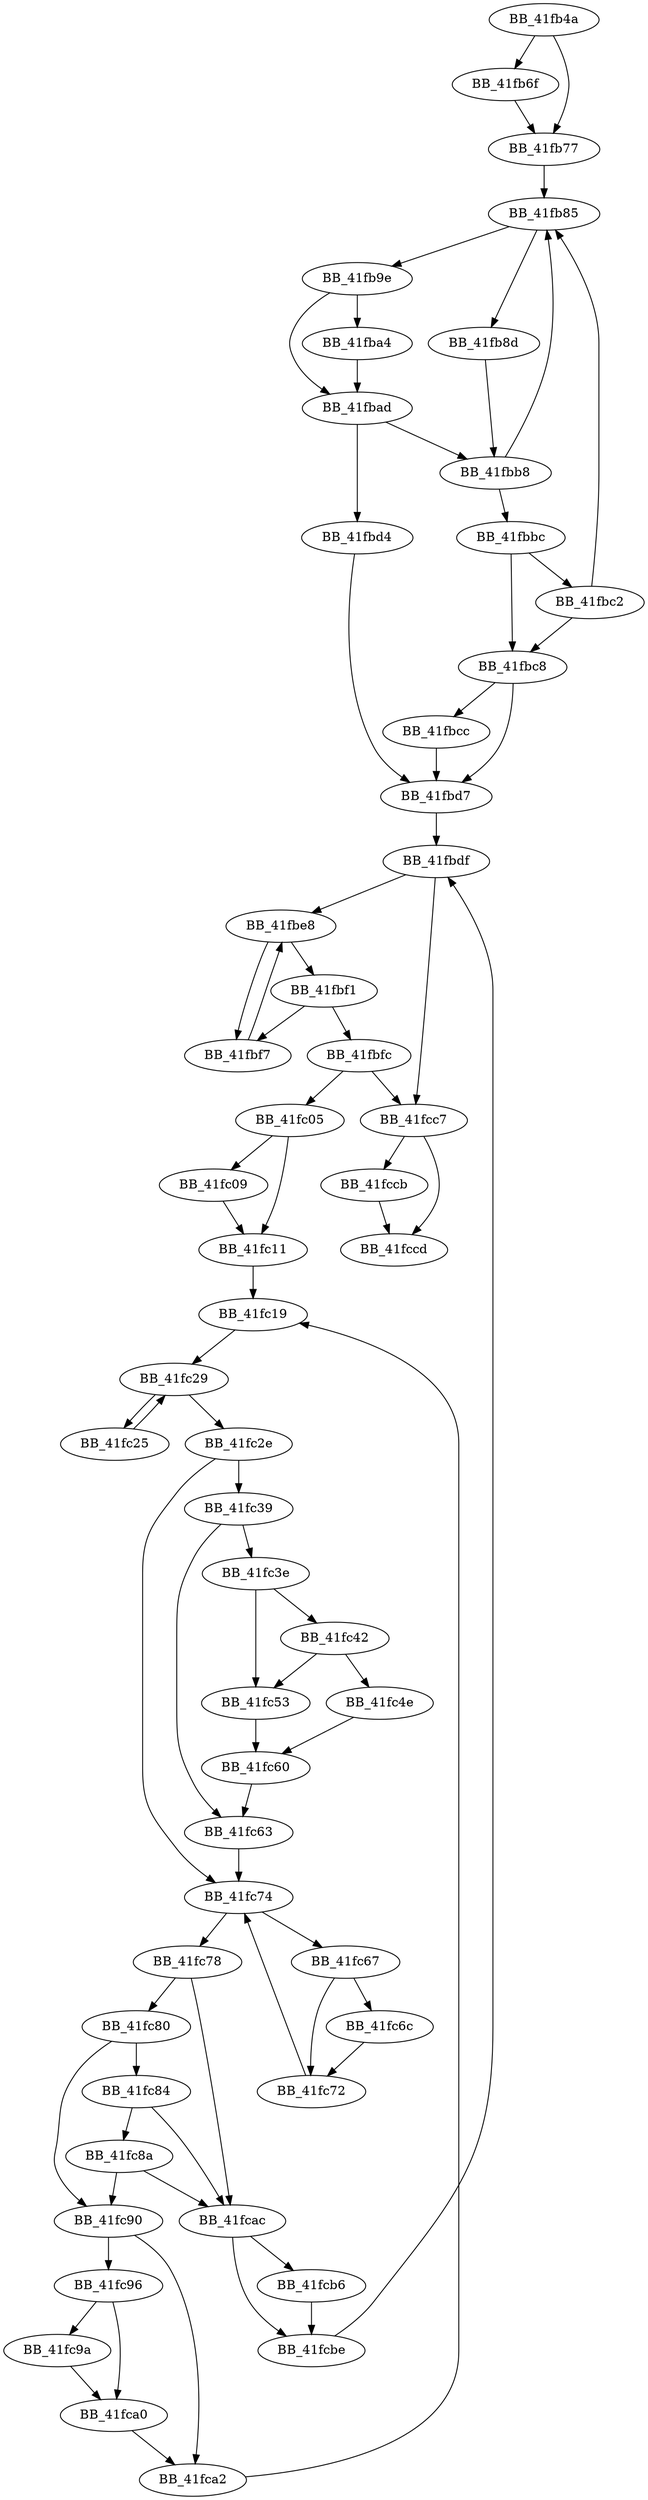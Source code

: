 DiGraph _wparse_cmdline{
BB_41fb4a->BB_41fb6f
BB_41fb4a->BB_41fb77
BB_41fb6f->BB_41fb77
BB_41fb77->BB_41fb85
BB_41fb85->BB_41fb8d
BB_41fb85->BB_41fb9e
BB_41fb8d->BB_41fbb8
BB_41fb9e->BB_41fba4
BB_41fb9e->BB_41fbad
BB_41fba4->BB_41fbad
BB_41fbad->BB_41fbb8
BB_41fbad->BB_41fbd4
BB_41fbb8->BB_41fb85
BB_41fbb8->BB_41fbbc
BB_41fbbc->BB_41fbc2
BB_41fbbc->BB_41fbc8
BB_41fbc2->BB_41fb85
BB_41fbc2->BB_41fbc8
BB_41fbc8->BB_41fbcc
BB_41fbc8->BB_41fbd7
BB_41fbcc->BB_41fbd7
BB_41fbd4->BB_41fbd7
BB_41fbd7->BB_41fbdf
BB_41fbdf->BB_41fbe8
BB_41fbdf->BB_41fcc7
BB_41fbe8->BB_41fbf1
BB_41fbe8->BB_41fbf7
BB_41fbf1->BB_41fbf7
BB_41fbf1->BB_41fbfc
BB_41fbf7->BB_41fbe8
BB_41fbfc->BB_41fc05
BB_41fbfc->BB_41fcc7
BB_41fc05->BB_41fc09
BB_41fc05->BB_41fc11
BB_41fc09->BB_41fc11
BB_41fc11->BB_41fc19
BB_41fc19->BB_41fc29
BB_41fc25->BB_41fc29
BB_41fc29->BB_41fc25
BB_41fc29->BB_41fc2e
BB_41fc2e->BB_41fc39
BB_41fc2e->BB_41fc74
BB_41fc39->BB_41fc3e
BB_41fc39->BB_41fc63
BB_41fc3e->BB_41fc42
BB_41fc3e->BB_41fc53
BB_41fc42->BB_41fc4e
BB_41fc42->BB_41fc53
BB_41fc4e->BB_41fc60
BB_41fc53->BB_41fc60
BB_41fc60->BB_41fc63
BB_41fc63->BB_41fc74
BB_41fc67->BB_41fc6c
BB_41fc67->BB_41fc72
BB_41fc6c->BB_41fc72
BB_41fc72->BB_41fc74
BB_41fc74->BB_41fc67
BB_41fc74->BB_41fc78
BB_41fc78->BB_41fc80
BB_41fc78->BB_41fcac
BB_41fc80->BB_41fc84
BB_41fc80->BB_41fc90
BB_41fc84->BB_41fc8a
BB_41fc84->BB_41fcac
BB_41fc8a->BB_41fc90
BB_41fc8a->BB_41fcac
BB_41fc90->BB_41fc96
BB_41fc90->BB_41fca2
BB_41fc96->BB_41fc9a
BB_41fc96->BB_41fca0
BB_41fc9a->BB_41fca0
BB_41fca0->BB_41fca2
BB_41fca2->BB_41fc19
BB_41fcac->BB_41fcb6
BB_41fcac->BB_41fcbe
BB_41fcb6->BB_41fcbe
BB_41fcbe->BB_41fbdf
BB_41fcc7->BB_41fccb
BB_41fcc7->BB_41fccd
BB_41fccb->BB_41fccd
}
